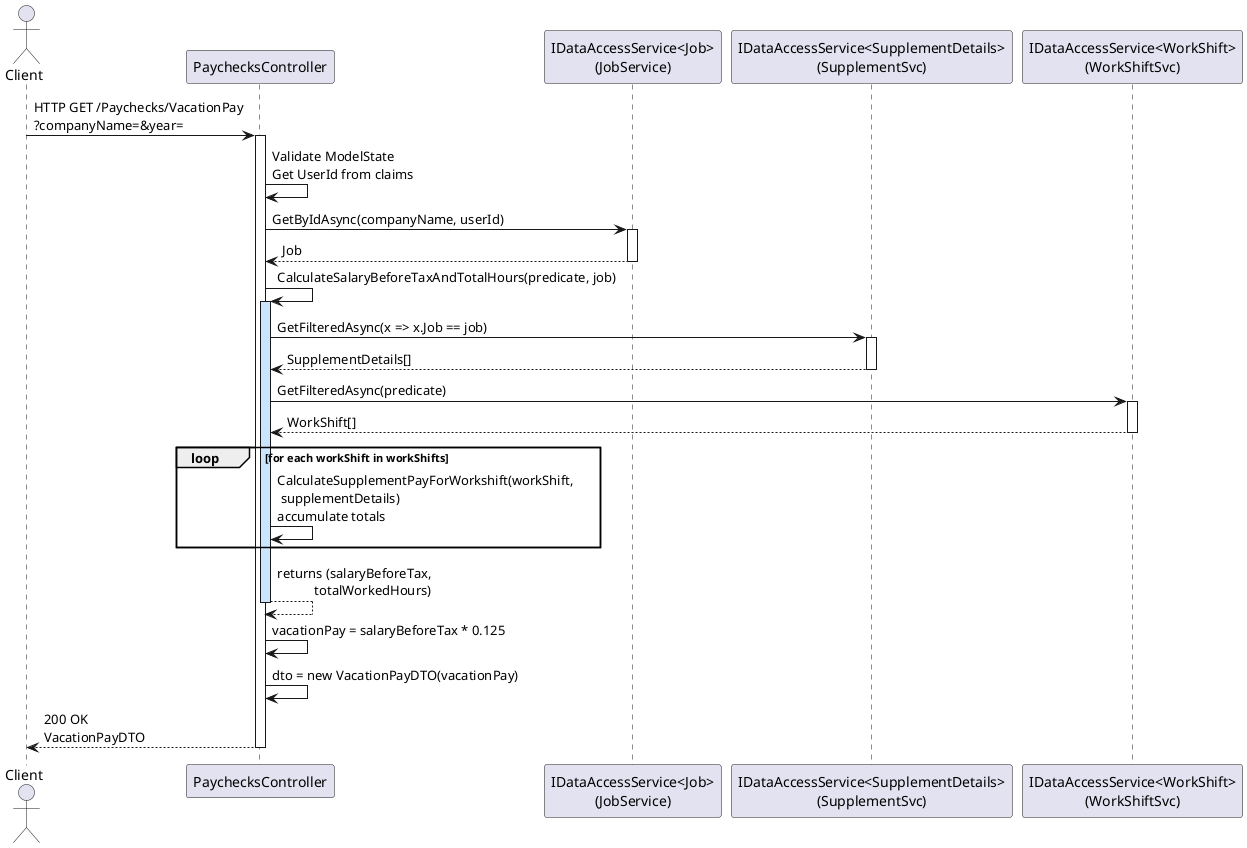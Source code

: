 @startuml
actor Client

participant "PaychecksController" as Ctrl
participant "IDataAccessService<Job>\n(JobService)" as JobSvc
participant "IDataAccessService<SupplementDetails>\n(SupplementSvc)" as SuppSvc
participant "IDataAccessService<WorkShift>\n(WorkShiftSvc)" as WkSvc

Client -> Ctrl : HTTP GET /Paychecks/VacationPay\n?companyName=&year=
activate Ctrl

Ctrl -> Ctrl : Validate ModelState\nGet UserId from claims
Ctrl -> JobSvc : GetByIdAsync(companyName, userId)
activate JobSvc
JobSvc --> Ctrl : Job
deactivate JobSvc

'—– compute salary before tax & total hours —–'
Ctrl -> Ctrl : CalculateSalaryBeforeTaxAndTotalHours(predicate, job)
activate Ctrl #CCE5FF
    Ctrl -> SuppSvc : GetFilteredAsync(x => x.Job == job)
    activate SuppSvc
    SuppSvc --> Ctrl : SupplementDetails[]
    deactivate SuppSvc

    Ctrl -> WkSvc : GetFilteredAsync(predicate)
    activate WkSvc
    WkSvc --> Ctrl : WorkShift[]
    deactivate WkSvc

    loop for each workShift in workShifts
        Ctrl -> Ctrl : CalculateSupplementPayForWorkshift(workShift,\n supplementDetails)\naccumulate totals
    end

    Ctrl --> Ctrl : returns (salaryBeforeTax,\n           totalWorkedHours)
deactivate Ctrl #CCE5FF
'———————————————————————————————'

Ctrl -> Ctrl : vacationPay = salaryBeforeTax * 0.125
Ctrl -> Ctrl : dto = new VacationPayDTO(vacationPay)

Ctrl --> Client : 200 OK\nVacationPayDTO
deactivate Ctrl
@enduml
